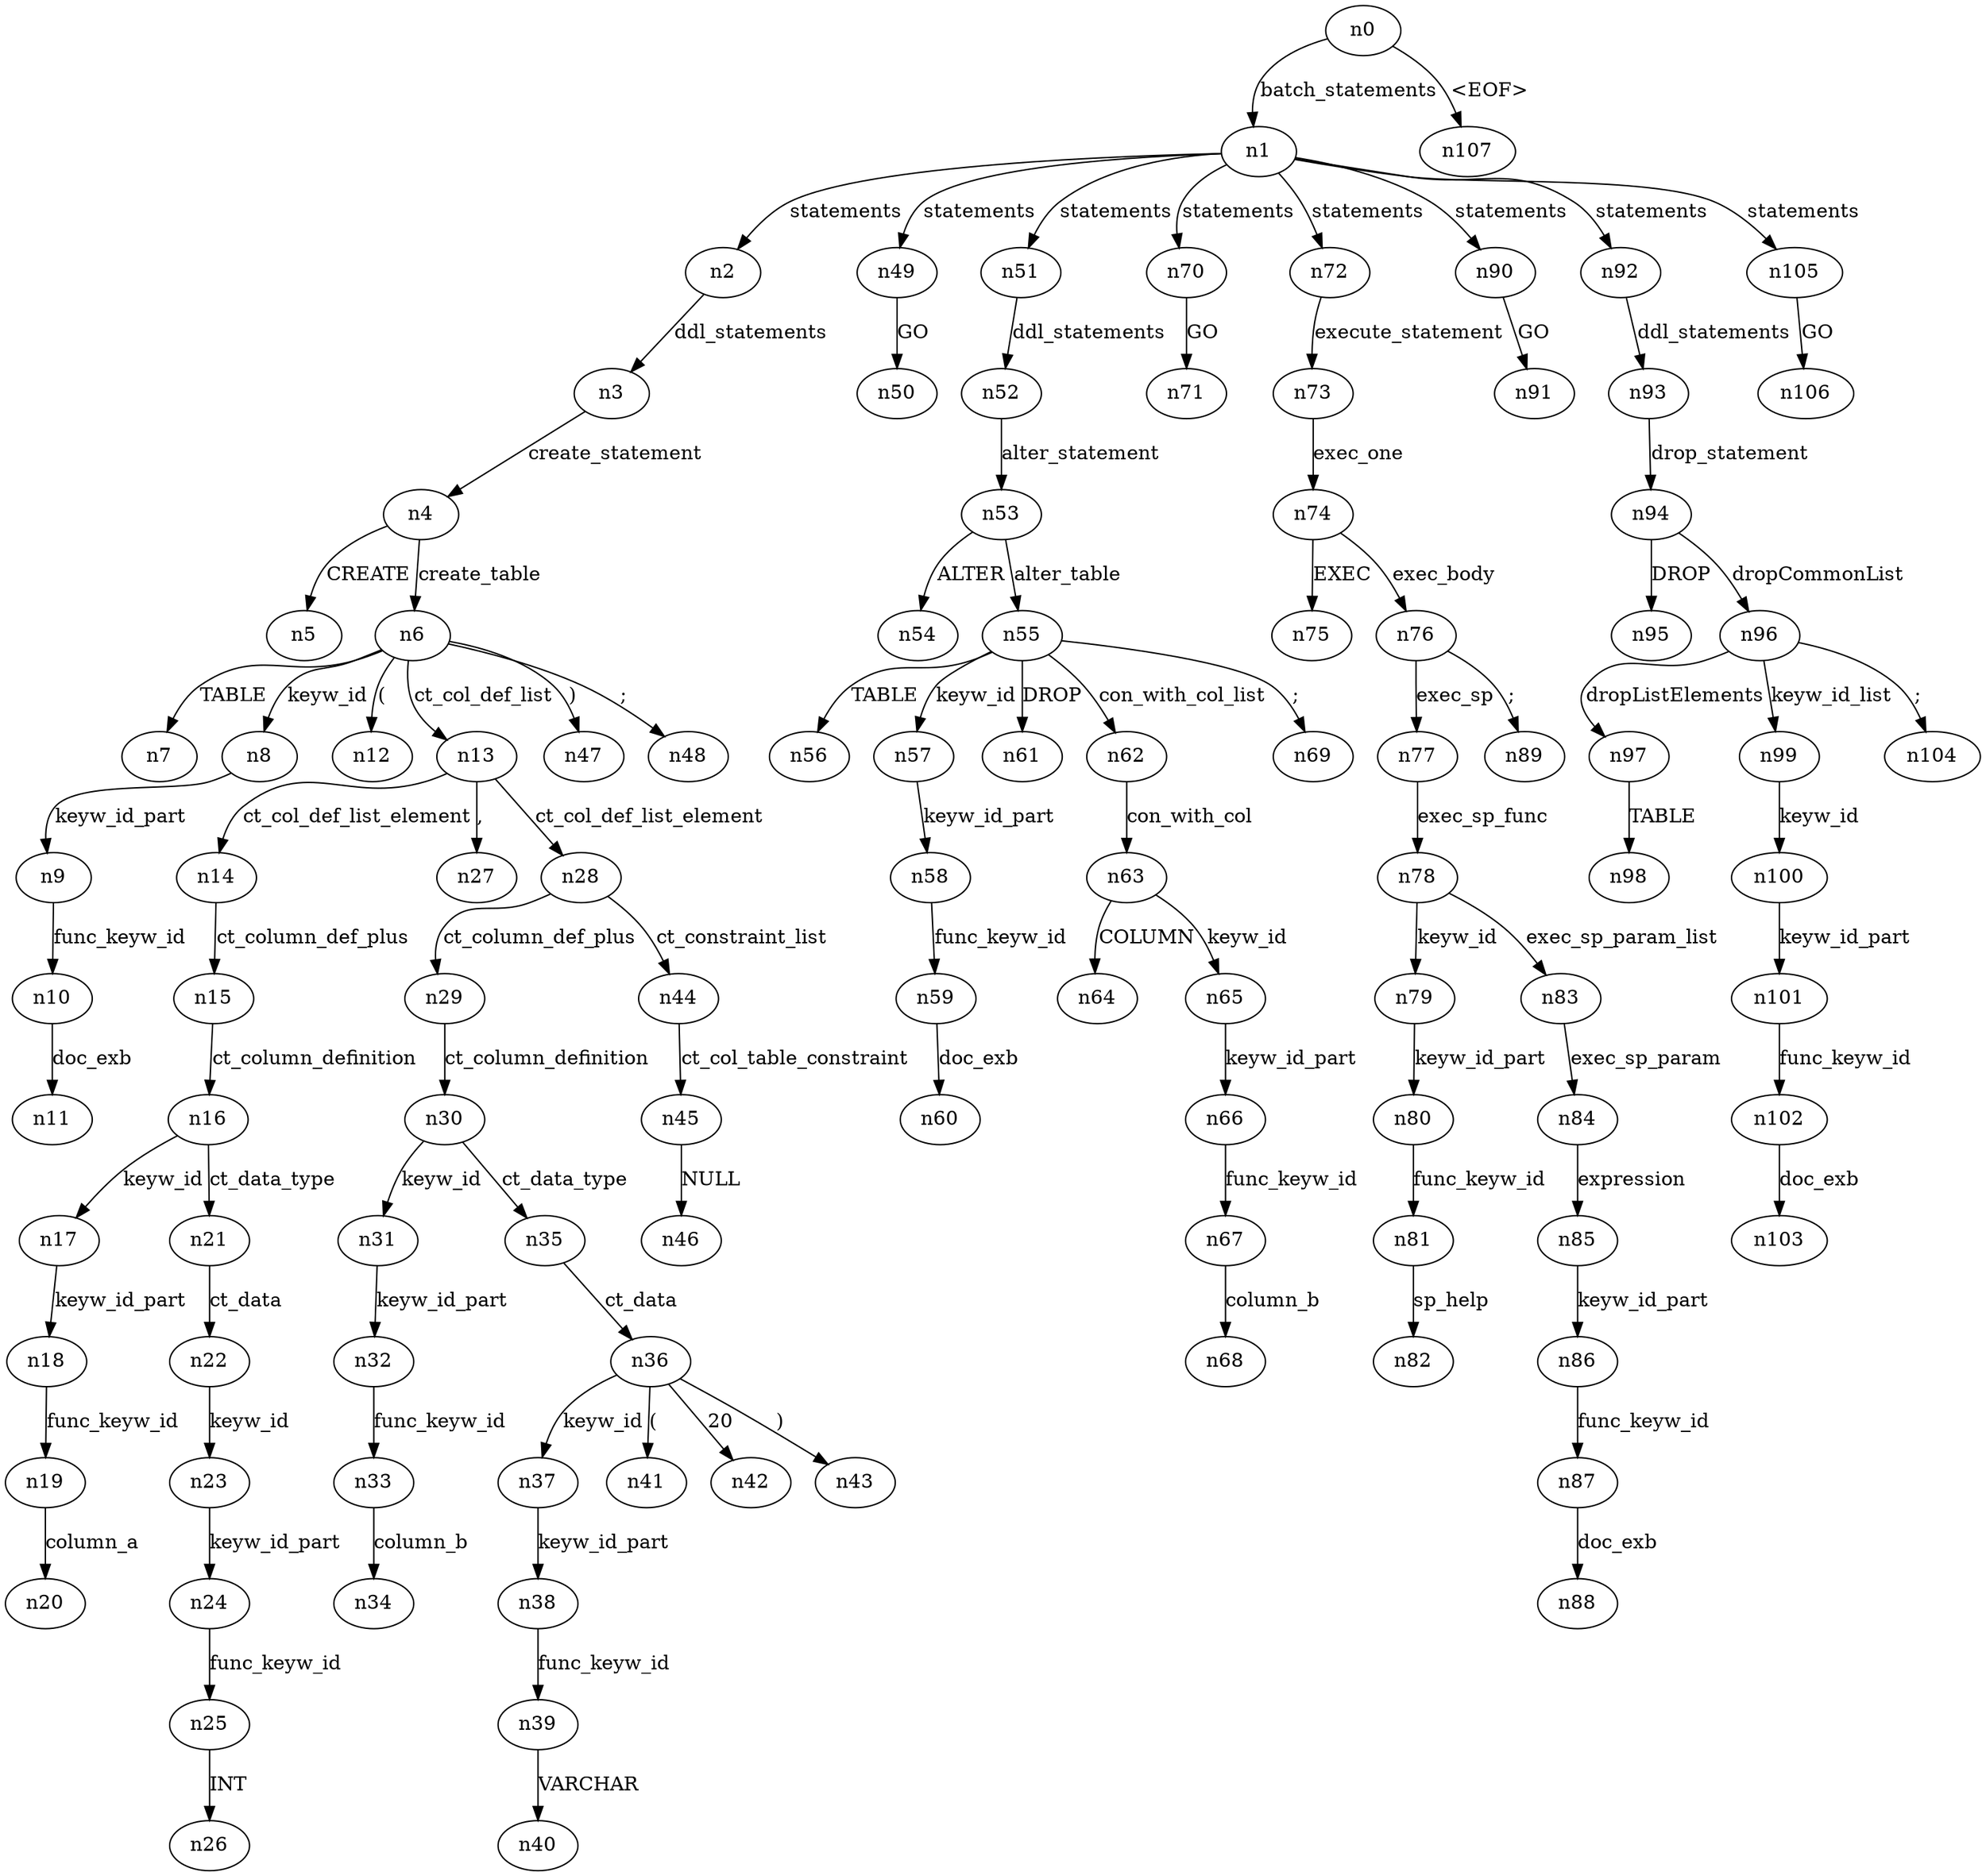 digraph ParseTree {
  n0 -> n1 [label="batch_statements"];
  n1 -> n2 [label="statements"];
  n2 -> n3 [label="ddl_statements"];
  n3 -> n4 [label="create_statement"];
  n4 -> n5 [label="CREATE"];
  n4 -> n6 [label="create_table"];
  n6 -> n7 [label="TABLE"];
  n6 -> n8 [label="keyw_id"];
  n8 -> n9 [label="keyw_id_part"];
  n9 -> n10 [label="func_keyw_id"];
  n10 -> n11 [label="doc_exb"];
  n6 -> n12 [label="("];
  n6 -> n13 [label="ct_col_def_list"];
  n13 -> n14 [label="ct_col_def_list_element"];
  n14 -> n15 [label="ct_column_def_plus"];
  n15 -> n16 [label="ct_column_definition"];
  n16 -> n17 [label="keyw_id"];
  n17 -> n18 [label="keyw_id_part"];
  n18 -> n19 [label="func_keyw_id"];
  n19 -> n20 [label="column_a"];
  n16 -> n21 [label="ct_data_type"];
  n21 -> n22 [label="ct_data"];
  n22 -> n23 [label="keyw_id"];
  n23 -> n24 [label="keyw_id_part"];
  n24 -> n25 [label="func_keyw_id"];
  n25 -> n26 [label="INT"];
  n13 -> n27 [label=","];
  n13 -> n28 [label="ct_col_def_list_element"];
  n28 -> n29 [label="ct_column_def_plus"];
  n29 -> n30 [label="ct_column_definition"];
  n30 -> n31 [label="keyw_id"];
  n31 -> n32 [label="keyw_id_part"];
  n32 -> n33 [label="func_keyw_id"];
  n33 -> n34 [label="column_b"];
  n30 -> n35 [label="ct_data_type"];
  n35 -> n36 [label="ct_data"];
  n36 -> n37 [label="keyw_id"];
  n37 -> n38 [label="keyw_id_part"];
  n38 -> n39 [label="func_keyw_id"];
  n39 -> n40 [label="VARCHAR"];
  n36 -> n41 [label="("];
  n36 -> n42 [label="20"];
  n36 -> n43 [label=")"];
  n28 -> n44 [label="ct_constraint_list"];
  n44 -> n45 [label="ct_col_table_constraint"];
  n45 -> n46 [label="NULL"];
  n6 -> n47 [label=")"];
  n6 -> n48 [label=";"];
  n1 -> n49 [label="statements"];
  n49 -> n50 [label="GO"];
  n1 -> n51 [label="statements"];
  n51 -> n52 [label="ddl_statements"];
  n52 -> n53 [label="alter_statement"];
  n53 -> n54 [label="ALTER"];
  n53 -> n55 [label="alter_table"];
  n55 -> n56 [label="TABLE"];
  n55 -> n57 [label="keyw_id"];
  n57 -> n58 [label="keyw_id_part"];
  n58 -> n59 [label="func_keyw_id"];
  n59 -> n60 [label="doc_exb"];
  n55 -> n61 [label="DROP"];
  n55 -> n62 [label="con_with_col_list"];
  n62 -> n63 [label="con_with_col"];
  n63 -> n64 [label="COLUMN"];
  n63 -> n65 [label="keyw_id"];
  n65 -> n66 [label="keyw_id_part"];
  n66 -> n67 [label="func_keyw_id"];
  n67 -> n68 [label="column_b"];
  n55 -> n69 [label=";"];
  n1 -> n70 [label="statements"];
  n70 -> n71 [label="GO"];
  n1 -> n72 [label="statements"];
  n72 -> n73 [label="execute_statement"];
  n73 -> n74 [label="exec_one"];
  n74 -> n75 [label="EXEC"];
  n74 -> n76 [label="exec_body"];
  n76 -> n77 [label="exec_sp"];
  n77 -> n78 [label="exec_sp_func"];
  n78 -> n79 [label="keyw_id"];
  n79 -> n80 [label="keyw_id_part"];
  n80 -> n81 [label="func_keyw_id"];
  n81 -> n82 [label="sp_help"];
  n78 -> n83 [label="exec_sp_param_list"];
  n83 -> n84 [label="exec_sp_param"];
  n84 -> n85 [label="expression"];
  n85 -> n86 [label="keyw_id_part"];
  n86 -> n87 [label="func_keyw_id"];
  n87 -> n88 [label="doc_exb"];
  n76 -> n89 [label=";"];
  n1 -> n90 [label="statements"];
  n90 -> n91 [label="GO"];
  n1 -> n92 [label="statements"];
  n92 -> n93 [label="ddl_statements"];
  n93 -> n94 [label="drop_statement"];
  n94 -> n95 [label="DROP"];
  n94 -> n96 [label="dropCommonList"];
  n96 -> n97 [label="dropListElements"];
  n97 -> n98 [label="TABLE"];
  n96 -> n99 [label="keyw_id_list"];
  n99 -> n100 [label="keyw_id"];
  n100 -> n101 [label="keyw_id_part"];
  n101 -> n102 [label="func_keyw_id"];
  n102 -> n103 [label="doc_exb"];
  n96 -> n104 [label=";"];
  n1 -> n105 [label="statements"];
  n105 -> n106 [label="GO"];
  n0 -> n107 [label="<EOF>"];
}